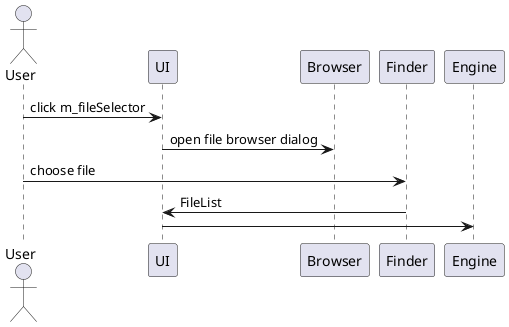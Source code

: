 @startuml
Actor User
'User -> Window.onwheel: WheelDelta(+3|-3)

User -> UI : click m_fileSelector
UI -> Browser : open file browser dialog
User -> Finder : choose file
Finder -> UI : FileList
UI -> Engine :


@enduml

@startuml

diamond diamond

UiOpenMenu --|> React.Component
UiOpenMenu --o React.BaseSyntheticEvent


package DOM {
    HTMLInputElement --|> HTMLElement
    HTMLInputElement --o FileList

    class FileList {
        ~ length
        File item(index)
        File [index]
    }

    interface HTMLElement {
        click()
    }

    interface HTMLInputElement {
        + FileList files
    }

    interface GlobalEventHandlers {
        + onchange
    }

    FileBrowser -- GlobalEventHandlers
}

package React {
    interface BaseSyntheticEvent {

    }
}

class UiOpenMenu {
    - React.BaseSyntheticEvent evt
    - HTMLInputElement m_fileSelector
    onButtonOpenLocalFileClick(evt)
    handleFileSelected()
}

package OS {
    interface FileBrowser {
        emitOnChange(files)
        + FileList files
    }
}

@enduml


@startuml
class Store {
    viewMode
}
@enduml
